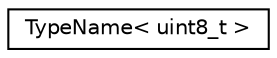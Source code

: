 digraph "Graphical Class Hierarchy"
{
  edge [fontname="Helvetica",fontsize="10",labelfontname="Helvetica",labelfontsize="10"];
  node [fontname="Helvetica",fontsize="10",shape=record];
  rankdir="LR";
  Node1 [label="TypeName\< uint8_t \>",height=0.2,width=0.4,color="black", fillcolor="white", style="filled",URL="$structTypeName_3_01uint8__t_01_4.html"];
}
